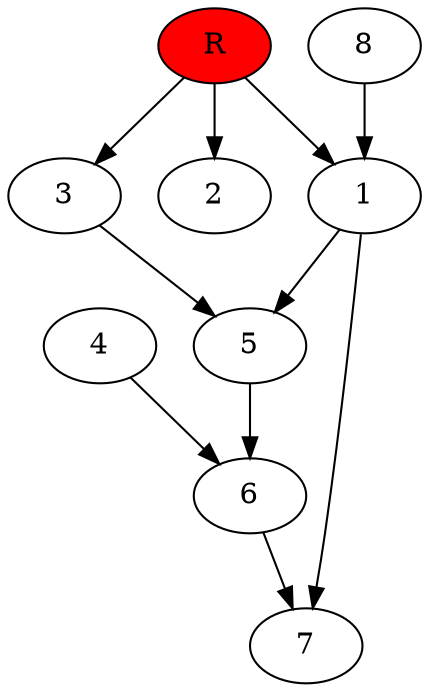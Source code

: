 digraph prb26629 {
	1
	2
	3
	4
	5
	6
	7
	8
	R [fillcolor="#ff0000" style=filled]
	1 -> 5
	1 -> 7
	3 -> 5
	4 -> 6
	5 -> 6
	6 -> 7
	8 -> 1
	R -> 1
	R -> 2
	R -> 3
}
